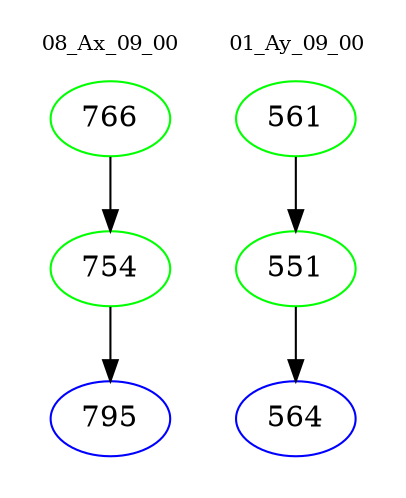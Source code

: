 digraph{
subgraph cluster_0 {
color = white
label = "08_Ax_09_00";
fontsize=10;
T0_766 [label="766", color="green"]
T0_766 -> T0_754 [color="black"]
T0_754 [label="754", color="green"]
T0_754 -> T0_795 [color="black"]
T0_795 [label="795", color="blue"]
}
subgraph cluster_1 {
color = white
label = "01_Ay_09_00";
fontsize=10;
T1_561 [label="561", color="green"]
T1_561 -> T1_551 [color="black"]
T1_551 [label="551", color="green"]
T1_551 -> T1_564 [color="black"]
T1_564 [label="564", color="blue"]
}
}
